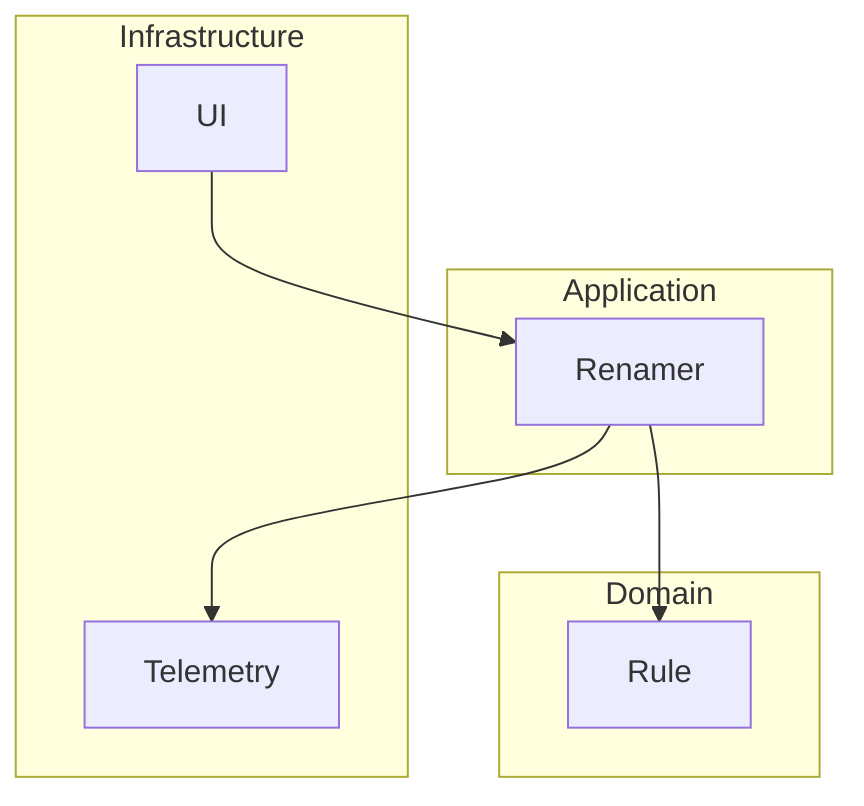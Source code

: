 graph TD
    subgraph Application
        Renamer
    end
    subgraph Domain
        Rule
    end
    subgraph Infrastructure
        UI
        Telemetry
    end

    UI --> Renamer
    Renamer --> Rule
    Renamer --> Telemetry